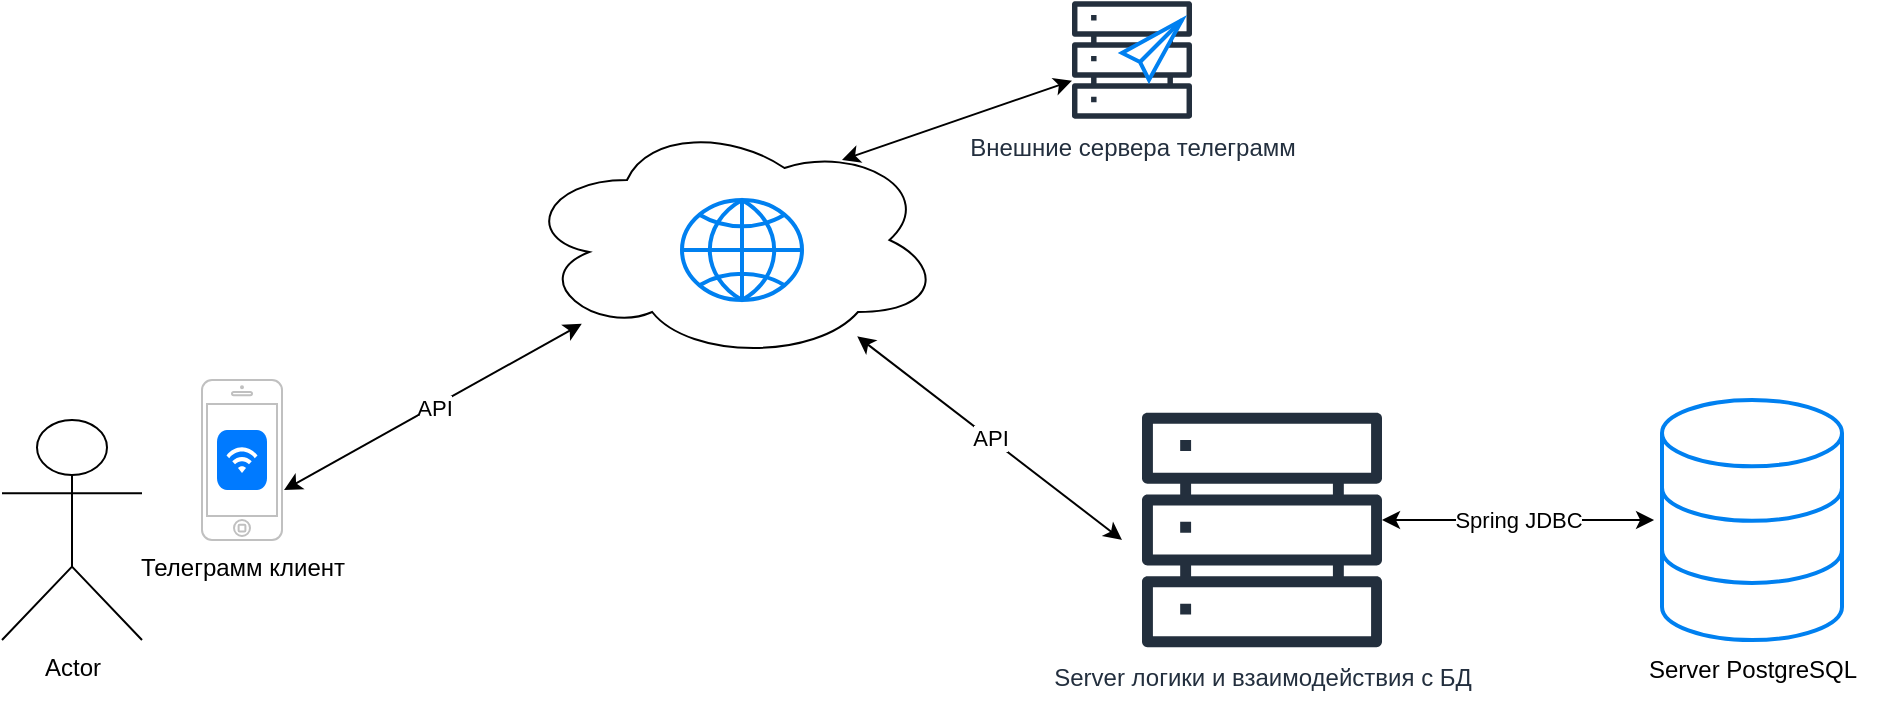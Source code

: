 <mxfile version="26.1.0">
  <diagram id="Ht1M8jgEwFfnCIfOTk4-" name="Page-1">
    <mxGraphModel dx="1302" dy="508" grid="1" gridSize="10" guides="1" tooltips="1" connect="1" arrows="1" fold="1" page="1" pageScale="1" pageWidth="1169" pageHeight="827" math="0" shadow="0">
      <root>
        <mxCell id="0" />
        <mxCell id="1" parent="0" />
        <mxCell id="HN79gu9vjqqRwiPUkB8u-1" value="Server логики и взаимодействия с БД" style="sketch=0;outlineConnect=0;fontColor=#232F3E;gradientColor=none;fillColor=#232F3D;strokeColor=none;dashed=0;verticalLabelPosition=bottom;verticalAlign=top;align=center;html=1;fontSize=12;fontStyle=0;aspect=fixed;pointerEvents=1;shape=mxgraph.aws4.servers;" parent="1" vertex="1">
          <mxGeometry x="590" y="215" width="120" height="120" as="geometry" />
        </mxCell>
        <mxCell id="EzdP8AsZ3fRB3_ttAOTW-1" value="" style="ellipse;shape=cloud;whiteSpace=wrap;html=1;" vertex="1" parent="1">
          <mxGeometry x="280" y="70" width="210" height="120" as="geometry" />
        </mxCell>
        <mxCell id="EzdP8AsZ3fRB3_ttAOTW-2" value="Actor" style="shape=umlActor;verticalLabelPosition=bottom;verticalAlign=top;html=1;outlineConnect=0;" vertex="1" parent="1">
          <mxGeometry x="20" y="220" width="70" height="110" as="geometry" />
        </mxCell>
        <mxCell id="EzdP8AsZ3fRB3_ttAOTW-5" value="Телеграмм клиент" style="html=1;verticalLabelPosition=bottom;labelBackgroundColor=#ffffff;verticalAlign=top;shadow=0;dashed=0;strokeWidth=1;shape=mxgraph.ios7.misc.iphone;strokeColor=#c0c0c0;" vertex="1" parent="1">
          <mxGeometry x="120" y="200" width="40" height="80" as="geometry" />
        </mxCell>
        <mxCell id="EzdP8AsZ3fRB3_ttAOTW-6" value="" style="html=1;strokeWidth=1;shadow=0;dashed=0;shape=mxgraph.ios7.misc.wifi;fillColor=#007AFF;strokeColor=none;buttonText=;strokeColor2=#222222;fontColor=#222222;fontSize=8;verticalLabelPosition=bottom;verticalAlign=top;align=center;sketch=0;" vertex="1" parent="1">
          <mxGeometry x="127.5" y="225" width="25" height="30" as="geometry" />
        </mxCell>
        <mxCell id="EzdP8AsZ3fRB3_ttAOTW-7" value="" style="html=1;verticalLabelPosition=bottom;align=center;labelBackgroundColor=#ffffff;verticalAlign=top;strokeWidth=2;strokeColor=#0080F0;shadow=0;dashed=0;shape=mxgraph.ios7.icons.data;" vertex="1" parent="1">
          <mxGeometry x="850" y="210" width="90" height="120" as="geometry" />
        </mxCell>
        <mxCell id="EzdP8AsZ3fRB3_ttAOTW-8" value="" style="html=1;verticalLabelPosition=bottom;align=center;labelBackgroundColor=#ffffff;verticalAlign=top;strokeWidth=2;strokeColor=#0080F0;shadow=0;dashed=0;shape=mxgraph.ios7.icons.globe;" vertex="1" parent="1">
          <mxGeometry x="360" y="110" width="60" height="50" as="geometry" />
        </mxCell>
        <mxCell id="EzdP8AsZ3fRB3_ttAOTW-9" value="Внешние сервера телеграмм" style="sketch=0;outlineConnect=0;fontColor=#232F3E;gradientColor=none;fillColor=#232F3D;strokeColor=none;dashed=0;verticalLabelPosition=bottom;verticalAlign=top;align=center;html=1;fontSize=12;fontStyle=0;aspect=fixed;pointerEvents=1;shape=mxgraph.aws4.servers;" vertex="1" parent="1">
          <mxGeometry x="555" y="10" width="60" height="60" as="geometry" />
        </mxCell>
        <mxCell id="EzdP8AsZ3fRB3_ttAOTW-10" value="" style="html=1;verticalLabelPosition=bottom;align=center;labelBackgroundColor=#ffffff;verticalAlign=top;strokeWidth=2;strokeColor=#0080F0;shadow=0;dashed=0;shape=mxgraph.ios7.icons.pointer;" vertex="1" parent="1">
          <mxGeometry x="580" y="20" width="30" height="30" as="geometry" />
        </mxCell>
        <mxCell id="EzdP8AsZ3fRB3_ttAOTW-11" value="" style="endArrow=classic;html=1;rounded=0;exitX=1.025;exitY=0.688;exitDx=0;exitDy=0;exitPerimeter=0;startArrow=classic;startFill=1;" edge="1" parent="1" source="EzdP8AsZ3fRB3_ttAOTW-5" target="EzdP8AsZ3fRB3_ttAOTW-1">
          <mxGeometry relative="1" as="geometry">
            <mxPoint x="540" y="270" as="sourcePoint" />
            <mxPoint x="640" y="270" as="targetPoint" />
            <Array as="points" />
          </mxGeometry>
        </mxCell>
        <mxCell id="EzdP8AsZ3fRB3_ttAOTW-12" value="API" style="edgeLabel;resizable=0;html=1;;align=center;verticalAlign=middle;" connectable="0" vertex="1" parent="EzdP8AsZ3fRB3_ttAOTW-11">
          <mxGeometry relative="1" as="geometry" />
        </mxCell>
        <mxCell id="EzdP8AsZ3fRB3_ttAOTW-13" value="" style="endArrow=classic;html=1;rounded=0;startArrow=classic;startFill=1;" edge="1" parent="1" source="EzdP8AsZ3fRB3_ttAOTW-1">
          <mxGeometry relative="1" as="geometry">
            <mxPoint x="330" y="298" as="sourcePoint" />
            <mxPoint x="580" y="280" as="targetPoint" />
            <Array as="points" />
          </mxGeometry>
        </mxCell>
        <mxCell id="EzdP8AsZ3fRB3_ttAOTW-14" value="API" style="edgeLabel;resizable=0;html=1;;align=center;verticalAlign=middle;" connectable="0" vertex="1" parent="EzdP8AsZ3fRB3_ttAOTW-13">
          <mxGeometry relative="1" as="geometry" />
        </mxCell>
        <mxCell id="EzdP8AsZ3fRB3_ttAOTW-15" value="" style="endArrow=classic;startArrow=classic;html=1;rounded=0;" edge="1" parent="1" target="EzdP8AsZ3fRB3_ttAOTW-9">
          <mxGeometry width="50" height="50" relative="1" as="geometry">
            <mxPoint x="440" y="90" as="sourcePoint" />
            <mxPoint x="490" y="40" as="targetPoint" />
          </mxGeometry>
        </mxCell>
        <mxCell id="EzdP8AsZ3fRB3_ttAOTW-16" value="" style="endArrow=classic;html=1;rounded=0;entryX=-0.044;entryY=0.5;entryDx=0;entryDy=0;entryPerimeter=0;startArrow=classic;startFill=1;" edge="1" parent="1" target="EzdP8AsZ3fRB3_ttAOTW-7">
          <mxGeometry relative="1" as="geometry">
            <mxPoint x="710" y="270" as="sourcePoint" />
            <mxPoint x="810" y="270" as="targetPoint" />
          </mxGeometry>
        </mxCell>
        <mxCell id="EzdP8AsZ3fRB3_ttAOTW-17" value="Spring JDBC" style="edgeLabel;resizable=0;html=1;;align=center;verticalAlign=middle;" connectable="0" vertex="1" parent="EzdP8AsZ3fRB3_ttAOTW-16">
          <mxGeometry relative="1" as="geometry" />
        </mxCell>
        <mxCell id="EzdP8AsZ3fRB3_ttAOTW-18" value="Server PostgreSQL" style="text;html=1;align=center;verticalAlign=middle;resizable=0;points=[];autosize=1;strokeColor=none;fillColor=none;" vertex="1" parent="1">
          <mxGeometry x="830" y="330" width="130" height="30" as="geometry" />
        </mxCell>
      </root>
    </mxGraphModel>
  </diagram>
</mxfile>
